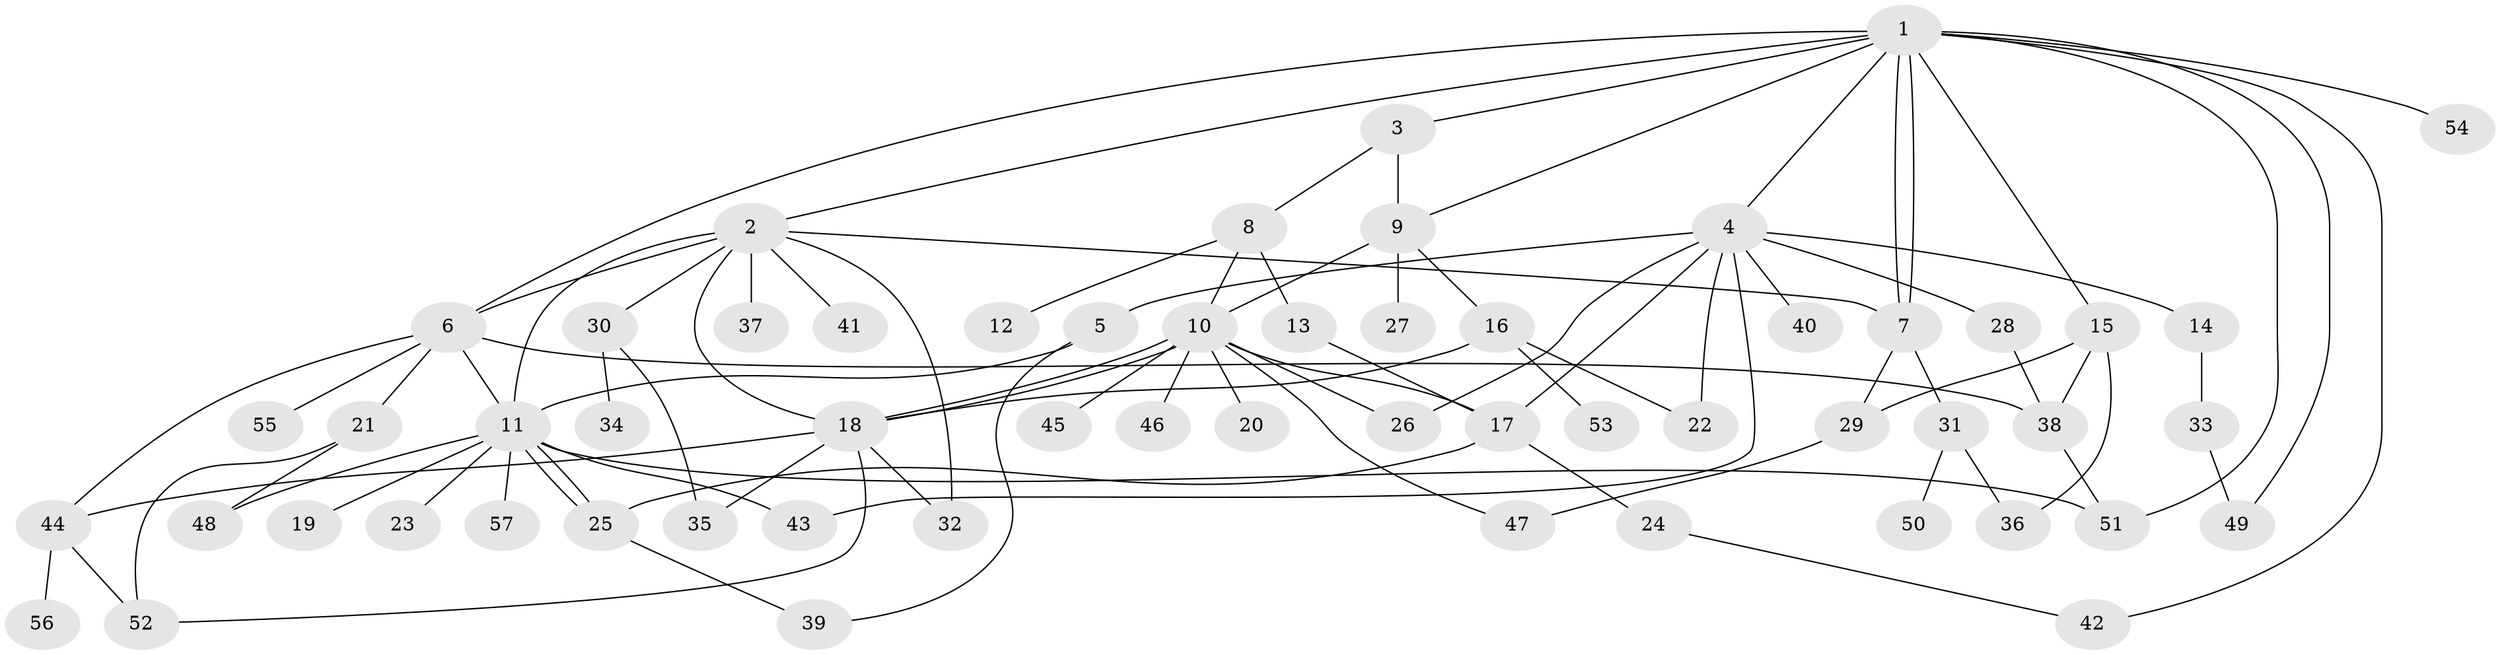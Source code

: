 // Generated by graph-tools (version 1.1) at 2025/01/03/09/25 03:01:48]
// undirected, 57 vertices, 89 edges
graph export_dot {
graph [start="1"]
  node [color=gray90,style=filled];
  1;
  2;
  3;
  4;
  5;
  6;
  7;
  8;
  9;
  10;
  11;
  12;
  13;
  14;
  15;
  16;
  17;
  18;
  19;
  20;
  21;
  22;
  23;
  24;
  25;
  26;
  27;
  28;
  29;
  30;
  31;
  32;
  33;
  34;
  35;
  36;
  37;
  38;
  39;
  40;
  41;
  42;
  43;
  44;
  45;
  46;
  47;
  48;
  49;
  50;
  51;
  52;
  53;
  54;
  55;
  56;
  57;
  1 -- 2;
  1 -- 3;
  1 -- 4;
  1 -- 6;
  1 -- 7;
  1 -- 7;
  1 -- 9;
  1 -- 15;
  1 -- 42;
  1 -- 49;
  1 -- 51;
  1 -- 54;
  2 -- 6;
  2 -- 7;
  2 -- 11;
  2 -- 18;
  2 -- 30;
  2 -- 32;
  2 -- 37;
  2 -- 41;
  3 -- 8;
  3 -- 9;
  4 -- 5;
  4 -- 14;
  4 -- 17;
  4 -- 22;
  4 -- 26;
  4 -- 28;
  4 -- 40;
  4 -- 43;
  5 -- 11;
  5 -- 39;
  6 -- 11;
  6 -- 21;
  6 -- 38;
  6 -- 44;
  6 -- 55;
  7 -- 29;
  7 -- 31;
  8 -- 10;
  8 -- 12;
  8 -- 13;
  9 -- 10;
  9 -- 16;
  9 -- 27;
  10 -- 17;
  10 -- 18;
  10 -- 18;
  10 -- 20;
  10 -- 26;
  10 -- 45;
  10 -- 46;
  10 -- 47;
  11 -- 19;
  11 -- 23;
  11 -- 25;
  11 -- 25;
  11 -- 43;
  11 -- 48;
  11 -- 51;
  11 -- 57;
  13 -- 17;
  14 -- 33;
  15 -- 29;
  15 -- 36;
  15 -- 38;
  16 -- 18;
  16 -- 22;
  16 -- 53;
  17 -- 24;
  17 -- 25;
  18 -- 32;
  18 -- 35;
  18 -- 44;
  18 -- 52;
  21 -- 48;
  21 -- 52;
  24 -- 42;
  25 -- 39;
  28 -- 38;
  29 -- 47;
  30 -- 34;
  30 -- 35;
  31 -- 36;
  31 -- 50;
  33 -- 49;
  38 -- 51;
  44 -- 52;
  44 -- 56;
}
